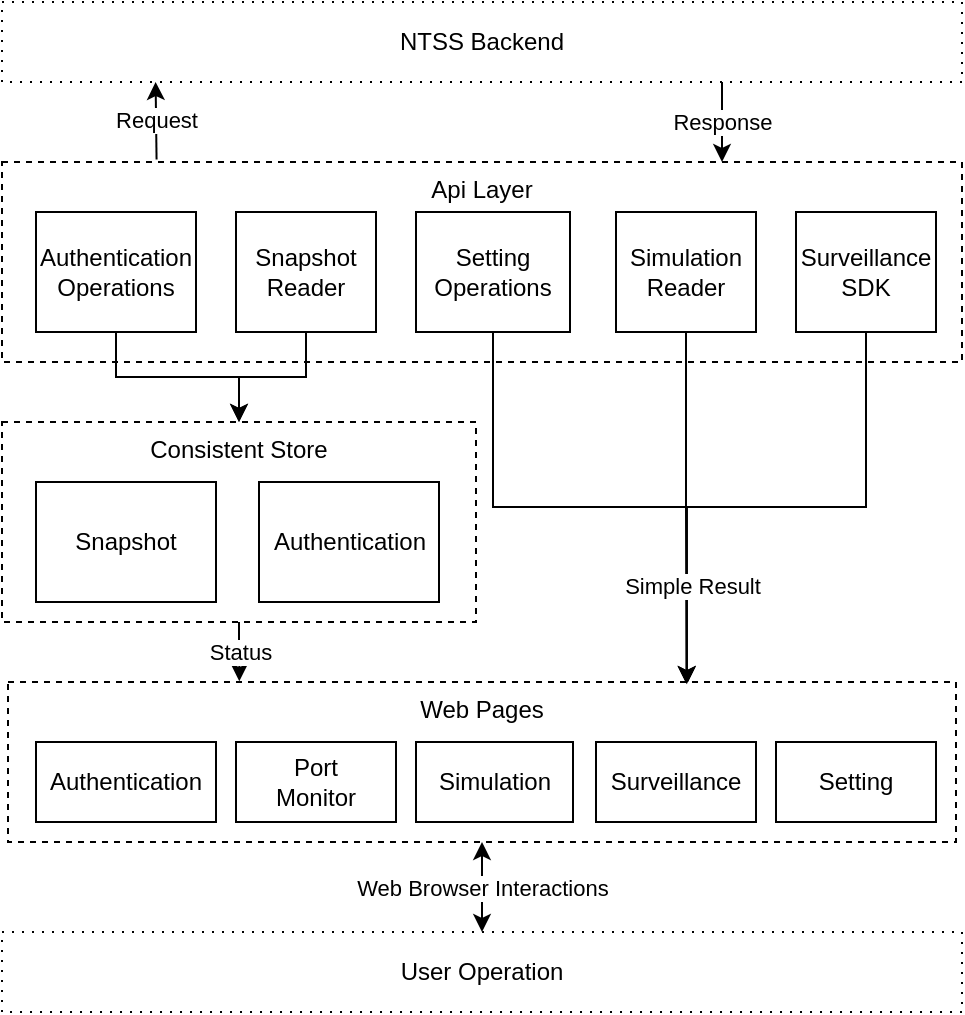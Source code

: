 <mxfile version="21.2.8" type="device">
  <diagram name="第 1 页" id="c-J5he0_oRvena3i-RQU">
    <mxGraphModel dx="989" dy="582" grid="1" gridSize="10" guides="1" tooltips="1" connect="1" arrows="1" fold="1" page="1" pageScale="1" pageWidth="827" pageHeight="1169" math="0" shadow="0">
      <root>
        <mxCell id="0" />
        <mxCell id="1" parent="0" />
        <mxCell id="Dv08SANrJN6bFT6Xd55b-32" value="Response" style="edgeStyle=orthogonalEdgeStyle;rounded=0;orthogonalLoop=1;jettySize=auto;html=1;entryX=0.75;entryY=0;entryDx=0;entryDy=0;exitX=0.75;exitY=1;exitDx=0;exitDy=0;" edge="1" parent="1" source="Dv08SANrJN6bFT6Xd55b-1" target="Dv08SANrJN6bFT6Xd55b-2">
          <mxGeometry relative="1" as="geometry" />
        </mxCell>
        <mxCell id="Dv08SANrJN6bFT6Xd55b-1" value="NTSS Backend" style="rounded=0;whiteSpace=wrap;html=1;fillColor=none;dashed=1;dashPattern=1 4;" vertex="1" parent="1">
          <mxGeometry x="173" y="80" width="480" height="40" as="geometry" />
        </mxCell>
        <mxCell id="Dv08SANrJN6bFT6Xd55b-36" value="Request" style="edgeStyle=orthogonalEdgeStyle;rounded=0;orthogonalLoop=1;jettySize=auto;html=1;entryX=0.16;entryY=1;entryDx=0;entryDy=0;entryPerimeter=0;exitX=0.161;exitY=-0.013;exitDx=0;exitDy=0;exitPerimeter=0;" edge="1" parent="1" source="Dv08SANrJN6bFT6Xd55b-2" target="Dv08SANrJN6bFT6Xd55b-1">
          <mxGeometry relative="1" as="geometry" />
        </mxCell>
        <mxCell id="Dv08SANrJN6bFT6Xd55b-2" value="Api Layer" style="rounded=0;whiteSpace=wrap;html=1;dashed=1;verticalAlign=top;" vertex="1" parent="1">
          <mxGeometry x="173" y="160" width="480" height="100" as="geometry" />
        </mxCell>
        <mxCell id="Dv08SANrJN6bFT6Xd55b-37" value="Status" style="edgeStyle=orthogonalEdgeStyle;rounded=0;orthogonalLoop=1;jettySize=auto;html=1;entryX=0.244;entryY=-0.005;entryDx=0;entryDy=0;entryPerimeter=0;" edge="1" parent="1" source="Dv08SANrJN6bFT6Xd55b-3" target="Dv08SANrJN6bFT6Xd55b-14">
          <mxGeometry relative="1" as="geometry" />
        </mxCell>
        <mxCell id="Dv08SANrJN6bFT6Xd55b-3" value="Consistent Store" style="rounded=0;whiteSpace=wrap;html=1;verticalAlign=top;dashed=1;" vertex="1" parent="1">
          <mxGeometry x="173" y="290" width="237" height="100" as="geometry" />
        </mxCell>
        <mxCell id="Dv08SANrJN6bFT6Xd55b-25" style="edgeStyle=orthogonalEdgeStyle;rounded=0;orthogonalLoop=1;jettySize=auto;html=1;entryX=0.5;entryY=0;entryDx=0;entryDy=0;" edge="1" parent="1" source="Dv08SANrJN6bFT6Xd55b-6" target="Dv08SANrJN6bFT6Xd55b-3">
          <mxGeometry relative="1" as="geometry" />
        </mxCell>
        <mxCell id="Dv08SANrJN6bFT6Xd55b-6" value="Authentication&lt;br&gt;Operations" style="rounded=0;whiteSpace=wrap;html=1;" vertex="1" parent="1">
          <mxGeometry x="190" y="185" width="80" height="60" as="geometry" />
        </mxCell>
        <mxCell id="Dv08SANrJN6bFT6Xd55b-31" style="edgeStyle=orthogonalEdgeStyle;rounded=0;orthogonalLoop=1;jettySize=auto;html=1;entryX=0.716;entryY=0.016;entryDx=0;entryDy=0;entryPerimeter=0;" edge="1" parent="1" source="Dv08SANrJN6bFT6Xd55b-7" target="Dv08SANrJN6bFT6Xd55b-14">
          <mxGeometry relative="1" as="geometry" />
        </mxCell>
        <mxCell id="Dv08SANrJN6bFT6Xd55b-7" value="Setting&lt;br&gt;Operations" style="rounded=0;whiteSpace=wrap;html=1;" vertex="1" parent="1">
          <mxGeometry x="380" y="185" width="77" height="60" as="geometry" />
        </mxCell>
        <mxCell id="Dv08SANrJN6bFT6Xd55b-24" style="edgeStyle=orthogonalEdgeStyle;rounded=0;orthogonalLoop=1;jettySize=auto;html=1;" edge="1" parent="1" source="Dv08SANrJN6bFT6Xd55b-8" target="Dv08SANrJN6bFT6Xd55b-3">
          <mxGeometry relative="1" as="geometry" />
        </mxCell>
        <mxCell id="Dv08SANrJN6bFT6Xd55b-8" value="Snapshot&lt;br&gt;Reader" style="rounded=0;whiteSpace=wrap;html=1;" vertex="1" parent="1">
          <mxGeometry x="290" y="185" width="70" height="60" as="geometry" />
        </mxCell>
        <mxCell id="Dv08SANrJN6bFT6Xd55b-30" style="edgeStyle=orthogonalEdgeStyle;rounded=0;orthogonalLoop=1;jettySize=auto;html=1;entryX=0.716;entryY=0.013;entryDx=0;entryDy=0;entryPerimeter=0;" edge="1" parent="1" source="Dv08SANrJN6bFT6Xd55b-9" target="Dv08SANrJN6bFT6Xd55b-14">
          <mxGeometry relative="1" as="geometry" />
        </mxCell>
        <mxCell id="Dv08SANrJN6bFT6Xd55b-9" value="Surveillance&lt;br&gt;SDK" style="rounded=0;whiteSpace=wrap;html=1;" vertex="1" parent="1">
          <mxGeometry x="570" y="185" width="70" height="60" as="geometry" />
        </mxCell>
        <mxCell id="Dv08SANrJN6bFT6Xd55b-10" value="Snapshot" style="rounded=0;whiteSpace=wrap;html=1;" vertex="1" parent="1">
          <mxGeometry x="190" y="320" width="90" height="60" as="geometry" />
        </mxCell>
        <mxCell id="Dv08SANrJN6bFT6Xd55b-12" value="Authentication" style="rounded=0;whiteSpace=wrap;html=1;" vertex="1" parent="1">
          <mxGeometry x="301.5" y="320" width="90" height="60" as="geometry" />
        </mxCell>
        <mxCell id="Dv08SANrJN6bFT6Xd55b-40" value="Web Browser Interactions" style="edgeStyle=orthogonalEdgeStyle;rounded=0;orthogonalLoop=1;jettySize=auto;html=1;startArrow=classic;startFill=1;" edge="1" parent="1" source="Dv08SANrJN6bFT6Xd55b-14" target="Dv08SANrJN6bFT6Xd55b-15">
          <mxGeometry relative="1" as="geometry" />
        </mxCell>
        <mxCell id="Dv08SANrJN6bFT6Xd55b-14" value="Web Pages" style="rounded=0;whiteSpace=wrap;html=1;verticalAlign=top;dashed=1;" vertex="1" parent="1">
          <mxGeometry x="176" y="420" width="474" height="80" as="geometry" />
        </mxCell>
        <mxCell id="Dv08SANrJN6bFT6Xd55b-15" value="User Operation" style="rounded=0;whiteSpace=wrap;html=1;fillColor=none;dashed=1;dashPattern=1 4;" vertex="1" parent="1">
          <mxGeometry x="173" y="545" width="480" height="40" as="geometry" />
        </mxCell>
        <mxCell id="Dv08SANrJN6bFT6Xd55b-16" value="Authentication" style="rounded=0;whiteSpace=wrap;html=1;" vertex="1" parent="1">
          <mxGeometry x="190" y="450" width="90" height="40" as="geometry" />
        </mxCell>
        <mxCell id="Dv08SANrJN6bFT6Xd55b-18" value="Port&lt;br&gt;Monitor" style="rounded=0;whiteSpace=wrap;html=1;" vertex="1" parent="1">
          <mxGeometry x="290" y="450" width="80" height="40" as="geometry" />
        </mxCell>
        <mxCell id="Dv08SANrJN6bFT6Xd55b-19" value="Simulation" style="rounded=0;whiteSpace=wrap;html=1;" vertex="1" parent="1">
          <mxGeometry x="380" y="450" width="78.5" height="40" as="geometry" />
        </mxCell>
        <mxCell id="Dv08SANrJN6bFT6Xd55b-20" value="Surveillance" style="rounded=0;whiteSpace=wrap;html=1;" vertex="1" parent="1">
          <mxGeometry x="470" y="450" width="80" height="40" as="geometry" />
        </mxCell>
        <mxCell id="Dv08SANrJN6bFT6Xd55b-29" style="edgeStyle=orthogonalEdgeStyle;rounded=0;orthogonalLoop=1;jettySize=auto;html=1;entryX=0.716;entryY=0.014;entryDx=0;entryDy=0;entryPerimeter=0;" edge="1" parent="1" source="Dv08SANrJN6bFT6Xd55b-22" target="Dv08SANrJN6bFT6Xd55b-14">
          <mxGeometry relative="1" as="geometry" />
        </mxCell>
        <mxCell id="Dv08SANrJN6bFT6Xd55b-38" value="Simple Result" style="edgeLabel;html=1;align=center;verticalAlign=middle;resizable=0;points=[];" vertex="1" connectable="0" parent="Dv08SANrJN6bFT6Xd55b-29">
          <mxGeometry x="0.437" y="2" relative="1" as="geometry">
            <mxPoint as="offset" />
          </mxGeometry>
        </mxCell>
        <mxCell id="Dv08SANrJN6bFT6Xd55b-22" value="Simulation&lt;br&gt;Reader" style="rounded=0;whiteSpace=wrap;html=1;" vertex="1" parent="1">
          <mxGeometry x="480" y="185" width="70" height="60" as="geometry" />
        </mxCell>
        <mxCell id="Dv08SANrJN6bFT6Xd55b-41" value="Setting" style="rounded=0;whiteSpace=wrap;html=1;" vertex="1" parent="1">
          <mxGeometry x="560" y="450" width="80" height="40" as="geometry" />
        </mxCell>
      </root>
    </mxGraphModel>
  </diagram>
</mxfile>
